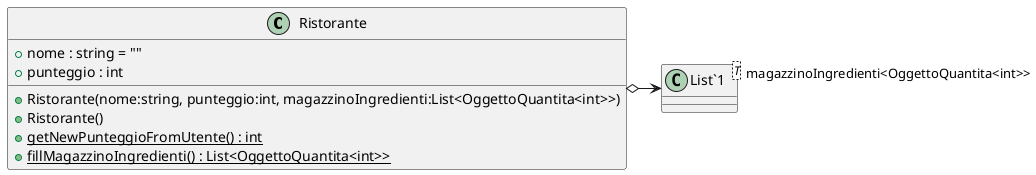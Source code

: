 @startuml
class Ristorante {
    + nome : string = ""
    + punteggio : int
    + Ristorante(nome:string, punteggio:int, magazzinoIngredienti:List<OggettoQuantita<int>>)
    + Ristorante()
    + {static} getNewPunteggioFromUtente() : int
    + {static} fillMagazzinoIngredienti() : List<OggettoQuantita<int>>
}
class "List`1"<T> {
}
Ristorante o-> "magazzinoIngredienti<OggettoQuantita<int>>" "List`1"
@enduml
